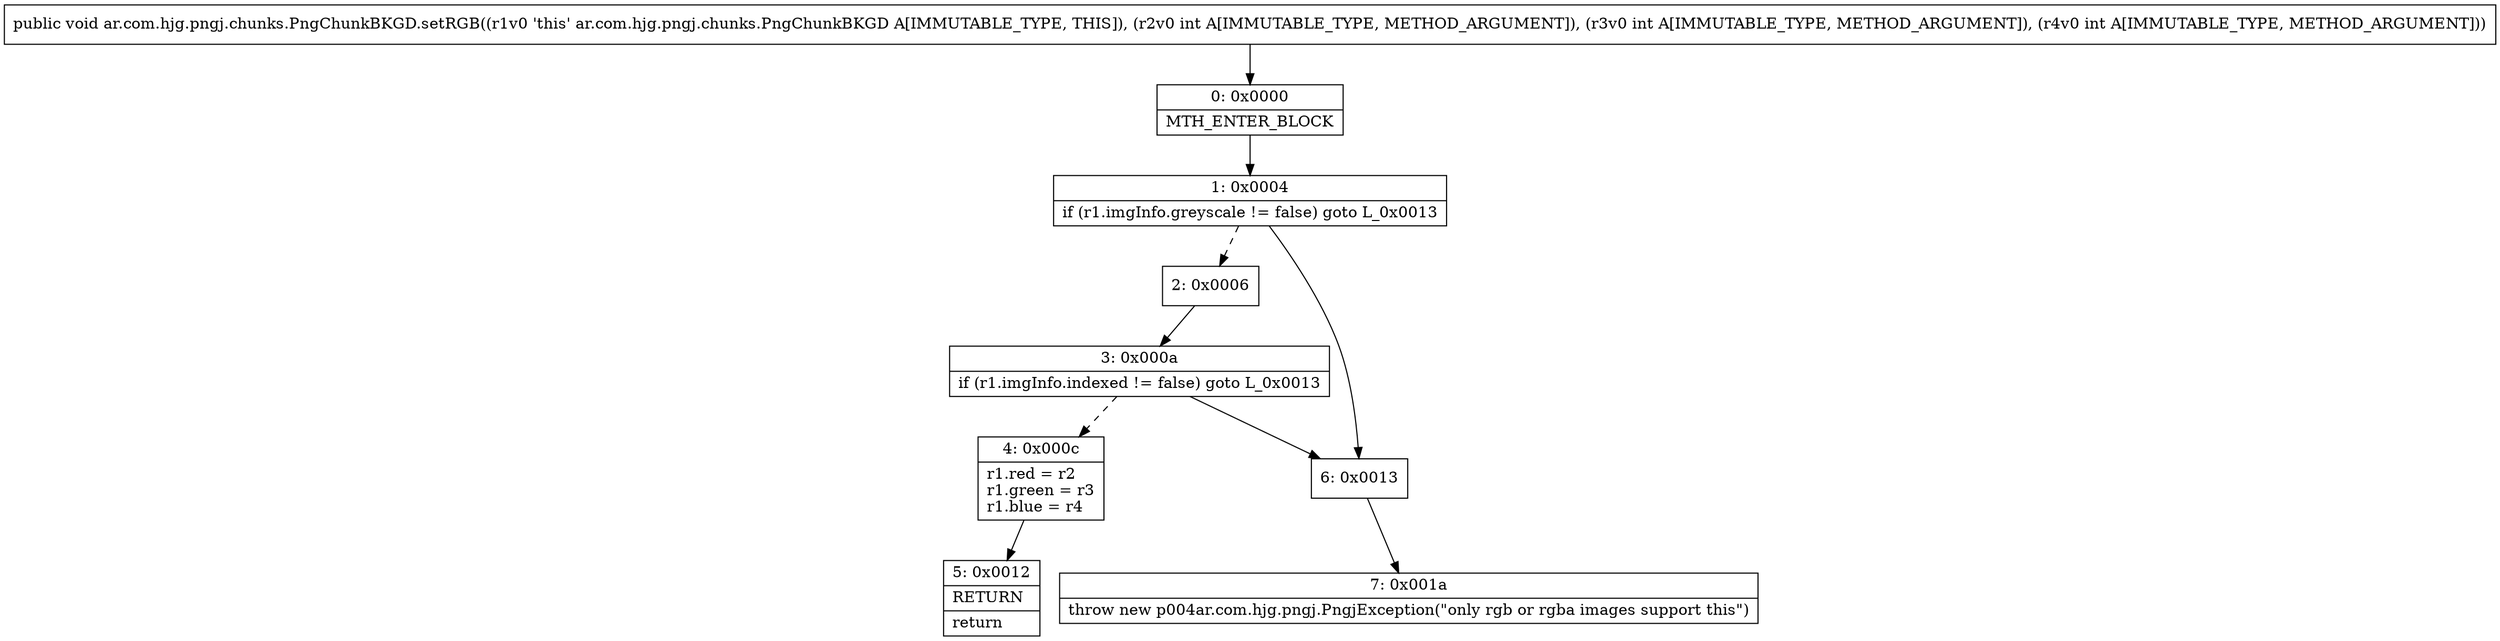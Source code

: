 digraph "CFG forar.com.hjg.pngj.chunks.PngChunkBKGD.setRGB(III)V" {
Node_0 [shape=record,label="{0\:\ 0x0000|MTH_ENTER_BLOCK\l}"];
Node_1 [shape=record,label="{1\:\ 0x0004|if (r1.imgInfo.greyscale != false) goto L_0x0013\l}"];
Node_2 [shape=record,label="{2\:\ 0x0006}"];
Node_3 [shape=record,label="{3\:\ 0x000a|if (r1.imgInfo.indexed != false) goto L_0x0013\l}"];
Node_4 [shape=record,label="{4\:\ 0x000c|r1.red = r2\lr1.green = r3\lr1.blue = r4\l}"];
Node_5 [shape=record,label="{5\:\ 0x0012|RETURN\l|return\l}"];
Node_6 [shape=record,label="{6\:\ 0x0013}"];
Node_7 [shape=record,label="{7\:\ 0x001a|throw new p004ar.com.hjg.pngj.PngjException(\"only rgb or rgba images support this\")\l}"];
MethodNode[shape=record,label="{public void ar.com.hjg.pngj.chunks.PngChunkBKGD.setRGB((r1v0 'this' ar.com.hjg.pngj.chunks.PngChunkBKGD A[IMMUTABLE_TYPE, THIS]), (r2v0 int A[IMMUTABLE_TYPE, METHOD_ARGUMENT]), (r3v0 int A[IMMUTABLE_TYPE, METHOD_ARGUMENT]), (r4v0 int A[IMMUTABLE_TYPE, METHOD_ARGUMENT])) }"];
MethodNode -> Node_0;
Node_0 -> Node_1;
Node_1 -> Node_2[style=dashed];
Node_1 -> Node_6;
Node_2 -> Node_3;
Node_3 -> Node_4[style=dashed];
Node_3 -> Node_6;
Node_4 -> Node_5;
Node_6 -> Node_7;
}

